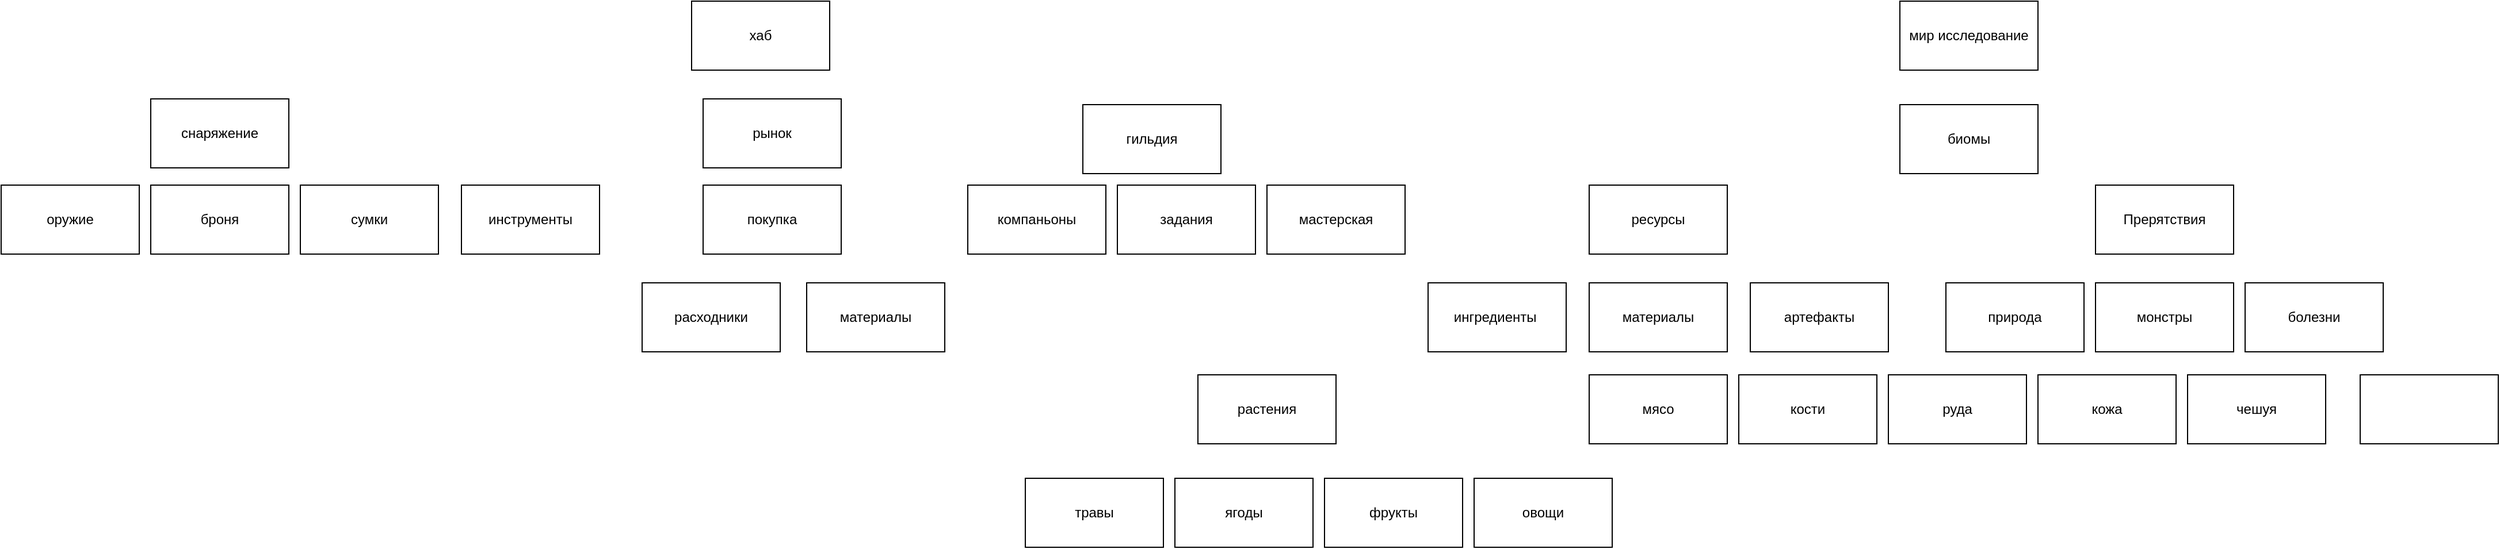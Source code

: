 <mxfile version="27.0.5">
  <diagram name="Страница — 1" id="7orQbXHCX-NdFUFH5mpx">
    <mxGraphModel dx="3319" dy="785" grid="1" gridSize="10" guides="1" tooltips="1" connect="1" arrows="1" fold="1" page="1" pageScale="1" pageWidth="827" pageHeight="1169" math="0" shadow="0">
      <root>
        <mxCell id="0" />
        <mxCell id="1" parent="0" />
        <mxCell id="IlV3IpO0z9jPJY2mCKhL-1" value="хаб" style="rounded=0;whiteSpace=wrap;html=1;" vertex="1" parent="1">
          <mxGeometry x="-610" y="365" width="120" height="60" as="geometry" />
        </mxCell>
        <mxCell id="IlV3IpO0z9jPJY2mCKhL-2" value="мир исследование" style="whiteSpace=wrap;html=1;" vertex="1" parent="1">
          <mxGeometry x="440" y="365" width="120" height="60" as="geometry" />
        </mxCell>
        <mxCell id="IlV3IpO0z9jPJY2mCKhL-3" value="биомы" style="whiteSpace=wrap;html=1;" vertex="1" parent="1">
          <mxGeometry x="440" y="455" width="120" height="60" as="geometry" />
        </mxCell>
        <mxCell id="IlV3IpO0z9jPJY2mCKhL-4" value="монстры" style="whiteSpace=wrap;html=1;" vertex="1" parent="1">
          <mxGeometry x="610" y="610" width="120" height="60" as="geometry" />
        </mxCell>
        <mxCell id="IlV3IpO0z9jPJY2mCKhL-5" value="ресурсы" style="whiteSpace=wrap;html=1;" vertex="1" parent="1">
          <mxGeometry x="170" y="525" width="120" height="60" as="geometry" />
        </mxCell>
        <mxCell id="IlV3IpO0z9jPJY2mCKhL-6" value="Прерятствия" style="whiteSpace=wrap;html=1;" vertex="1" parent="1">
          <mxGeometry x="610" y="525" width="120" height="60" as="geometry" />
        </mxCell>
        <mxCell id="IlV3IpO0z9jPJY2mCKhL-7" value="снаряжение" style="whiteSpace=wrap;html=1;" vertex="1" parent="1">
          <mxGeometry x="-1080" y="450" width="120" height="60" as="geometry" />
        </mxCell>
        <mxCell id="IlV3IpO0z9jPJY2mCKhL-8" value="рынок" style="whiteSpace=wrap;html=1;" vertex="1" parent="1">
          <mxGeometry x="-600" y="450" width="120" height="60" as="geometry" />
        </mxCell>
        <mxCell id="IlV3IpO0z9jPJY2mCKhL-9" value="гильдия" style="whiteSpace=wrap;html=1;" vertex="1" parent="1">
          <mxGeometry x="-270" y="455" width="120" height="60" as="geometry" />
        </mxCell>
        <mxCell id="IlV3IpO0z9jPJY2mCKhL-10" value="оружие" style="rounded=0;whiteSpace=wrap;html=1;" vertex="1" parent="1">
          <mxGeometry x="-1210" y="525" width="120" height="60" as="geometry" />
        </mxCell>
        <mxCell id="IlV3IpO0z9jPJY2mCKhL-11" value="броня" style="whiteSpace=wrap;html=1;" vertex="1" parent="1">
          <mxGeometry x="-1080" y="525" width="120" height="60" as="geometry" />
        </mxCell>
        <mxCell id="IlV3IpO0z9jPJY2mCKhL-12" value="сумки" style="whiteSpace=wrap;html=1;" vertex="1" parent="1">
          <mxGeometry x="-950" y="525" width="120" height="60" as="geometry" />
        </mxCell>
        <mxCell id="IlV3IpO0z9jPJY2mCKhL-13" value="инструменты" style="whiteSpace=wrap;html=1;" vertex="1" parent="1">
          <mxGeometry x="-810" y="525" width="120" height="60" as="geometry" />
        </mxCell>
        <mxCell id="IlV3IpO0z9jPJY2mCKhL-14" value="покупка" style="whiteSpace=wrap;html=1;" vertex="1" parent="1">
          <mxGeometry x="-600" y="525" width="120" height="60" as="geometry" />
        </mxCell>
        <mxCell id="IlV3IpO0z9jPJY2mCKhL-15" value="расходники" style="whiteSpace=wrap;html=1;" vertex="1" parent="1">
          <mxGeometry x="-653" y="610" width="120" height="60" as="geometry" />
        </mxCell>
        <mxCell id="IlV3IpO0z9jPJY2mCKhL-16" value="материалы" style="whiteSpace=wrap;html=1;" vertex="1" parent="1">
          <mxGeometry x="-510" y="610" width="120" height="60" as="geometry" />
        </mxCell>
        <mxCell id="IlV3IpO0z9jPJY2mCKhL-17" value="компаньоны" style="whiteSpace=wrap;html=1;" vertex="1" parent="1">
          <mxGeometry x="-370" y="525" width="120" height="60" as="geometry" />
        </mxCell>
        <mxCell id="IlV3IpO0z9jPJY2mCKhL-18" value="задания" style="whiteSpace=wrap;html=1;" vertex="1" parent="1">
          <mxGeometry x="-240" y="525" width="120" height="60" as="geometry" />
        </mxCell>
        <mxCell id="IlV3IpO0z9jPJY2mCKhL-19" value="мастерская" style="whiteSpace=wrap;html=1;" vertex="1" parent="1">
          <mxGeometry x="-110" y="525" width="120" height="60" as="geometry" />
        </mxCell>
        <mxCell id="IlV3IpO0z9jPJY2mCKhL-20" value="болезни" style="whiteSpace=wrap;html=1;" vertex="1" parent="1">
          <mxGeometry x="740" y="610" width="120" height="60" as="geometry" />
        </mxCell>
        <mxCell id="IlV3IpO0z9jPJY2mCKhL-21" value="природа" style="whiteSpace=wrap;html=1;" vertex="1" parent="1">
          <mxGeometry x="480" y="610" width="120" height="60" as="geometry" />
        </mxCell>
        <mxCell id="IlV3IpO0z9jPJY2mCKhL-22" value="ингредиенты&amp;nbsp;" style="whiteSpace=wrap;html=1;" vertex="1" parent="1">
          <mxGeometry x="30" y="610" width="120" height="60" as="geometry" />
        </mxCell>
        <mxCell id="IlV3IpO0z9jPJY2mCKhL-23" value="материалы" style="whiteSpace=wrap;html=1;" vertex="1" parent="1">
          <mxGeometry x="170" y="610" width="120" height="60" as="geometry" />
        </mxCell>
        <mxCell id="IlV3IpO0z9jPJY2mCKhL-24" value="артефакты" style="whiteSpace=wrap;html=1;" vertex="1" parent="1">
          <mxGeometry x="310" y="610" width="120" height="60" as="geometry" />
        </mxCell>
        <mxCell id="IlV3IpO0z9jPJY2mCKhL-26" value="травы" style="whiteSpace=wrap;html=1;" vertex="1" parent="1">
          <mxGeometry x="-320" y="780" width="120" height="60" as="geometry" />
        </mxCell>
        <mxCell id="IlV3IpO0z9jPJY2mCKhL-27" value="ягоды" style="whiteSpace=wrap;html=1;" vertex="1" parent="1">
          <mxGeometry x="-190" y="780" width="120" height="60" as="geometry" />
        </mxCell>
        <mxCell id="IlV3IpO0z9jPJY2mCKhL-28" value="растения" style="whiteSpace=wrap;html=1;" vertex="1" parent="1">
          <mxGeometry x="-170" y="690" width="120" height="60" as="geometry" />
        </mxCell>
        <mxCell id="IlV3IpO0z9jPJY2mCKhL-29" value="мясо" style="whiteSpace=wrap;html=1;" vertex="1" parent="1">
          <mxGeometry x="170" y="690" width="120" height="60" as="geometry" />
        </mxCell>
        <mxCell id="IlV3IpO0z9jPJY2mCKhL-30" value="кости" style="whiteSpace=wrap;html=1;" vertex="1" parent="1">
          <mxGeometry x="300" y="690" width="120" height="60" as="geometry" />
        </mxCell>
        <mxCell id="IlV3IpO0z9jPJY2mCKhL-31" value="руда" style="whiteSpace=wrap;html=1;" vertex="1" parent="1">
          <mxGeometry x="430" y="690" width="120" height="60" as="geometry" />
        </mxCell>
        <mxCell id="IlV3IpO0z9jPJY2mCKhL-32" value="кожа" style="whiteSpace=wrap;html=1;" vertex="1" parent="1">
          <mxGeometry x="560" y="690" width="120" height="60" as="geometry" />
        </mxCell>
        <mxCell id="IlV3IpO0z9jPJY2mCKhL-34" value="чешуя" style="whiteSpace=wrap;html=1;" vertex="1" parent="1">
          <mxGeometry x="690" y="690" width="120" height="60" as="geometry" />
        </mxCell>
        <mxCell id="IlV3IpO0z9jPJY2mCKhL-35" value="" style="whiteSpace=wrap;html=1;" vertex="1" parent="1">
          <mxGeometry x="840" y="690" width="120" height="60" as="geometry" />
        </mxCell>
        <mxCell id="IlV3IpO0z9jPJY2mCKhL-36" value="фрукты" style="whiteSpace=wrap;html=1;" vertex="1" parent="1">
          <mxGeometry x="-60" y="780" width="120" height="60" as="geometry" />
        </mxCell>
        <mxCell id="IlV3IpO0z9jPJY2mCKhL-37" value="овощи" style="whiteSpace=wrap;html=1;" vertex="1" parent="1">
          <mxGeometry x="70" y="780" width="120" height="60" as="geometry" />
        </mxCell>
      </root>
    </mxGraphModel>
  </diagram>
</mxfile>

